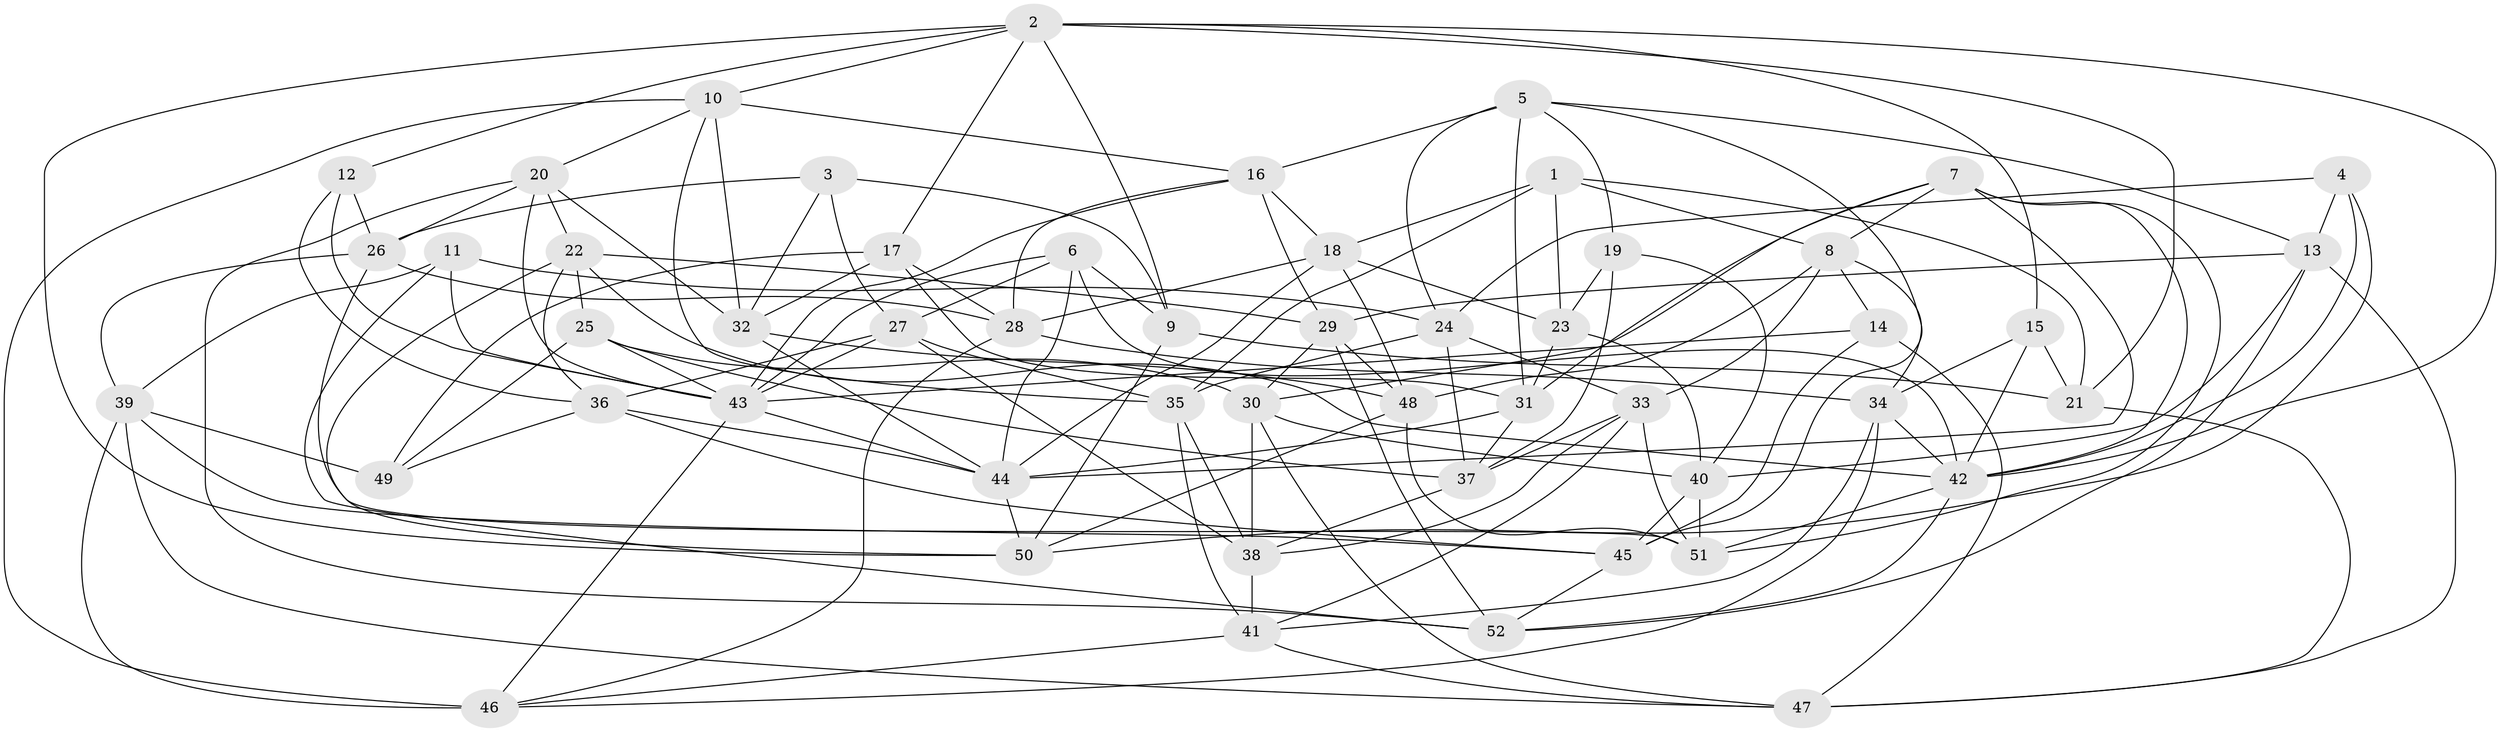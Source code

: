 // original degree distribution, {4: 1.0}
// Generated by graph-tools (version 1.1) at 2025/26/03/09/25 03:26:54]
// undirected, 52 vertices, 150 edges
graph export_dot {
graph [start="1"]
  node [color=gray90,style=filled];
  1;
  2;
  3;
  4;
  5;
  6;
  7;
  8;
  9;
  10;
  11;
  12;
  13;
  14;
  15;
  16;
  17;
  18;
  19;
  20;
  21;
  22;
  23;
  24;
  25;
  26;
  27;
  28;
  29;
  30;
  31;
  32;
  33;
  34;
  35;
  36;
  37;
  38;
  39;
  40;
  41;
  42;
  43;
  44;
  45;
  46;
  47;
  48;
  49;
  50;
  51;
  52;
  1 -- 8 [weight=1.0];
  1 -- 18 [weight=1.0];
  1 -- 21 [weight=1.0];
  1 -- 23 [weight=2.0];
  1 -- 35 [weight=1.0];
  2 -- 9 [weight=1.0];
  2 -- 10 [weight=1.0];
  2 -- 12 [weight=1.0];
  2 -- 15 [weight=1.0];
  2 -- 17 [weight=1.0];
  2 -- 21 [weight=1.0];
  2 -- 42 [weight=1.0];
  2 -- 50 [weight=1.0];
  3 -- 9 [weight=1.0];
  3 -- 26 [weight=1.0];
  3 -- 27 [weight=1.0];
  3 -- 32 [weight=1.0];
  4 -- 13 [weight=1.0];
  4 -- 24 [weight=1.0];
  4 -- 42 [weight=1.0];
  4 -- 50 [weight=1.0];
  5 -- 13 [weight=1.0];
  5 -- 16 [weight=1.0];
  5 -- 19 [weight=1.0];
  5 -- 24 [weight=1.0];
  5 -- 31 [weight=1.0];
  5 -- 45 [weight=1.0];
  6 -- 9 [weight=1.0];
  6 -- 27 [weight=1.0];
  6 -- 42 [weight=2.0];
  6 -- 43 [weight=1.0];
  6 -- 44 [weight=1.0];
  7 -- 8 [weight=1.0];
  7 -- 30 [weight=1.0];
  7 -- 31 [weight=1.0];
  7 -- 42 [weight=1.0];
  7 -- 44 [weight=1.0];
  7 -- 51 [weight=1.0];
  8 -- 14 [weight=1.0];
  8 -- 33 [weight=1.0];
  8 -- 34 [weight=1.0];
  8 -- 48 [weight=1.0];
  9 -- 21 [weight=2.0];
  9 -- 50 [weight=1.0];
  10 -- 16 [weight=1.0];
  10 -- 20 [weight=1.0];
  10 -- 32 [weight=1.0];
  10 -- 35 [weight=1.0];
  10 -- 46 [weight=1.0];
  11 -- 24 [weight=1.0];
  11 -- 39 [weight=1.0];
  11 -- 43 [weight=1.0];
  11 -- 52 [weight=1.0];
  12 -- 26 [weight=1.0];
  12 -- 36 [weight=1.0];
  12 -- 43 [weight=1.0];
  13 -- 29 [weight=1.0];
  13 -- 40 [weight=1.0];
  13 -- 47 [weight=1.0];
  13 -- 52 [weight=1.0];
  14 -- 43 [weight=1.0];
  14 -- 45 [weight=1.0];
  14 -- 47 [weight=1.0];
  15 -- 21 [weight=1.0];
  15 -- 34 [weight=1.0];
  15 -- 42 [weight=1.0];
  16 -- 18 [weight=1.0];
  16 -- 28 [weight=1.0];
  16 -- 29 [weight=1.0];
  16 -- 43 [weight=1.0];
  17 -- 28 [weight=1.0];
  17 -- 31 [weight=1.0];
  17 -- 32 [weight=1.0];
  17 -- 49 [weight=2.0];
  18 -- 23 [weight=1.0];
  18 -- 28 [weight=1.0];
  18 -- 44 [weight=1.0];
  18 -- 48 [weight=1.0];
  19 -- 23 [weight=1.0];
  19 -- 37 [weight=1.0];
  19 -- 40 [weight=1.0];
  20 -- 22 [weight=1.0];
  20 -- 26 [weight=1.0];
  20 -- 32 [weight=1.0];
  20 -- 43 [weight=1.0];
  20 -- 52 [weight=1.0];
  21 -- 47 [weight=1.0];
  22 -- 25 [weight=1.0];
  22 -- 29 [weight=1.0];
  22 -- 36 [weight=1.0];
  22 -- 42 [weight=1.0];
  22 -- 50 [weight=1.0];
  23 -- 31 [weight=1.0];
  23 -- 40 [weight=1.0];
  24 -- 33 [weight=1.0];
  24 -- 35 [weight=1.0];
  24 -- 37 [weight=1.0];
  25 -- 30 [weight=1.0];
  25 -- 37 [weight=1.0];
  25 -- 43 [weight=1.0];
  25 -- 49 [weight=2.0];
  26 -- 28 [weight=1.0];
  26 -- 39 [weight=1.0];
  26 -- 51 [weight=1.0];
  27 -- 35 [weight=1.0];
  27 -- 36 [weight=1.0];
  27 -- 38 [weight=1.0];
  27 -- 43 [weight=1.0];
  28 -- 34 [weight=1.0];
  28 -- 46 [weight=1.0];
  29 -- 30 [weight=1.0];
  29 -- 48 [weight=1.0];
  29 -- 52 [weight=1.0];
  30 -- 38 [weight=1.0];
  30 -- 40 [weight=1.0];
  30 -- 47 [weight=1.0];
  31 -- 37 [weight=1.0];
  31 -- 44 [weight=1.0];
  32 -- 44 [weight=1.0];
  32 -- 48 [weight=1.0];
  33 -- 37 [weight=1.0];
  33 -- 38 [weight=1.0];
  33 -- 41 [weight=1.0];
  33 -- 51 [weight=1.0];
  34 -- 41 [weight=1.0];
  34 -- 42 [weight=1.0];
  34 -- 46 [weight=1.0];
  35 -- 38 [weight=1.0];
  35 -- 41 [weight=1.0];
  36 -- 44 [weight=1.0];
  36 -- 45 [weight=1.0];
  36 -- 49 [weight=1.0];
  37 -- 38 [weight=1.0];
  38 -- 41 [weight=1.0];
  39 -- 45 [weight=1.0];
  39 -- 46 [weight=1.0];
  39 -- 47 [weight=1.0];
  39 -- 49 [weight=1.0];
  40 -- 45 [weight=1.0];
  40 -- 51 [weight=1.0];
  41 -- 46 [weight=1.0];
  41 -- 47 [weight=1.0];
  42 -- 51 [weight=1.0];
  42 -- 52 [weight=1.0];
  43 -- 44 [weight=1.0];
  43 -- 46 [weight=1.0];
  44 -- 50 [weight=1.0];
  45 -- 52 [weight=1.0];
  48 -- 50 [weight=1.0];
  48 -- 51 [weight=1.0];
}
